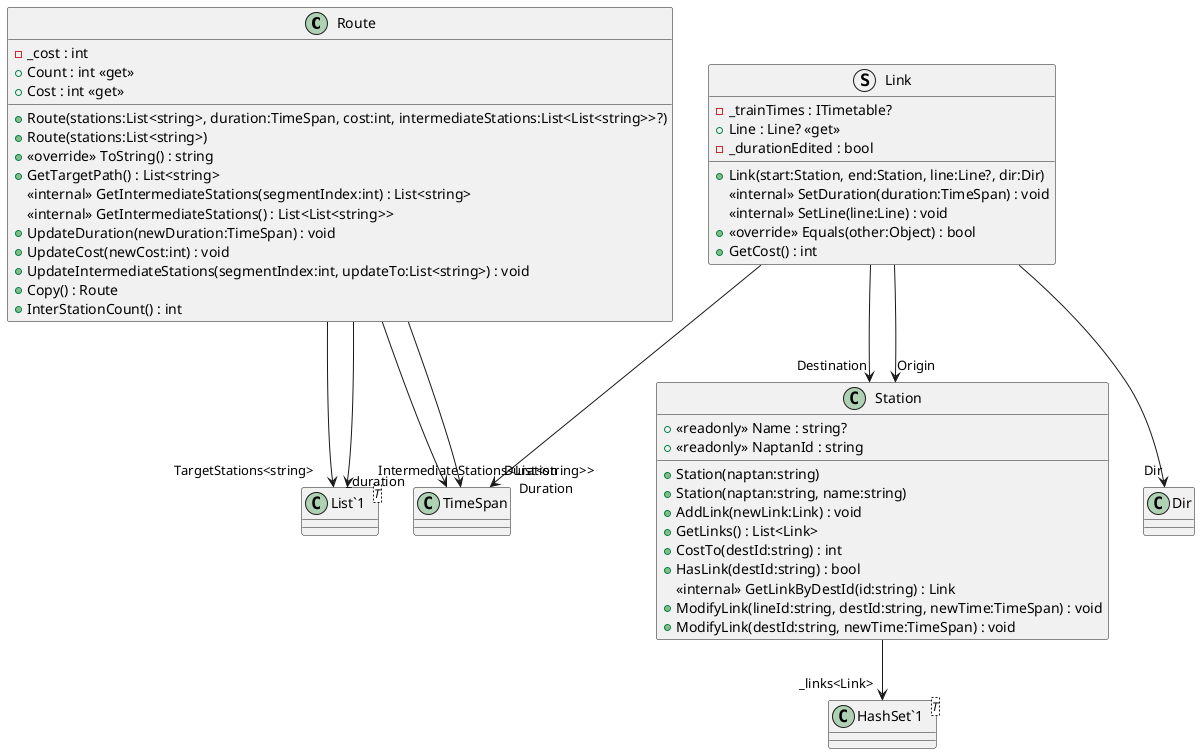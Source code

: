 @startuml
class Route {
    - _cost : int
    + Count : int <<get>>
    + Cost : int <<get>>
    + Route(stations:List<string>, duration:TimeSpan, cost:int, intermediateStations:List<List<string>>?)
    + Route(stations:List<string>)
    + <<override>> ToString() : string
    + GetTargetPath() : List<string>
    <<internal>> GetIntermediateStations(segmentIndex:int) : List<string>
    <<internal>> GetIntermediateStations() : List<List<string>>
    + UpdateDuration(newDuration:TimeSpan) : void
    + UpdateCost(newCost:int) : void
    + UpdateIntermediateStations(segmentIndex:int, updateTo:List<string>) : void
    + Copy() : Route
    + InterStationCount() : int
}
class "List`1"<T> {
}
Route --> "TargetStations<string>" "List`1"
Route --> "IntermediateStations<List<string>>" "List`1"
Route --> "_duration" TimeSpan
Route --> "Duration" TimeSpan
class Station {
    + <<readonly>> Name : string?
    + <<readonly>> NaptanId : string
    + Station(naptan:string)
    + Station(naptan:string, name:string)
    + AddLink(newLink:Link) : void
    + GetLinks() : List<Link>
    + CostTo(destId:string) : int
    + HasLink(destId:string) : bool
    <<internal>> GetLinkByDestId(id:string) : Link
    + ModifyLink(lineId:string, destId:string, newTime:TimeSpan) : void
    + ModifyLink(destId:string, newTime:TimeSpan) : void
}
class "HashSet`1"<T> {
}
Station --> "_links<Link>" "HashSet`1"

struct Link {
    - _trainTimes : ITimetable?
    + Line : Line? <<get>>
    - _durationEdited : bool
    + Link(start:Station, end:Station, line:Line?, dir:Dir)
    <<internal>> SetDuration(duration:TimeSpan) : void
    <<internal>> SetLine(line:Line) : void
    + <<override>> Equals(other:Object) : bool
    + GetCost() : int
}
Link --> "Destination" Station
Link --> "Origin" Station
Link --> "Duration" TimeSpan
Link --> "Dir" Dir
@enduml